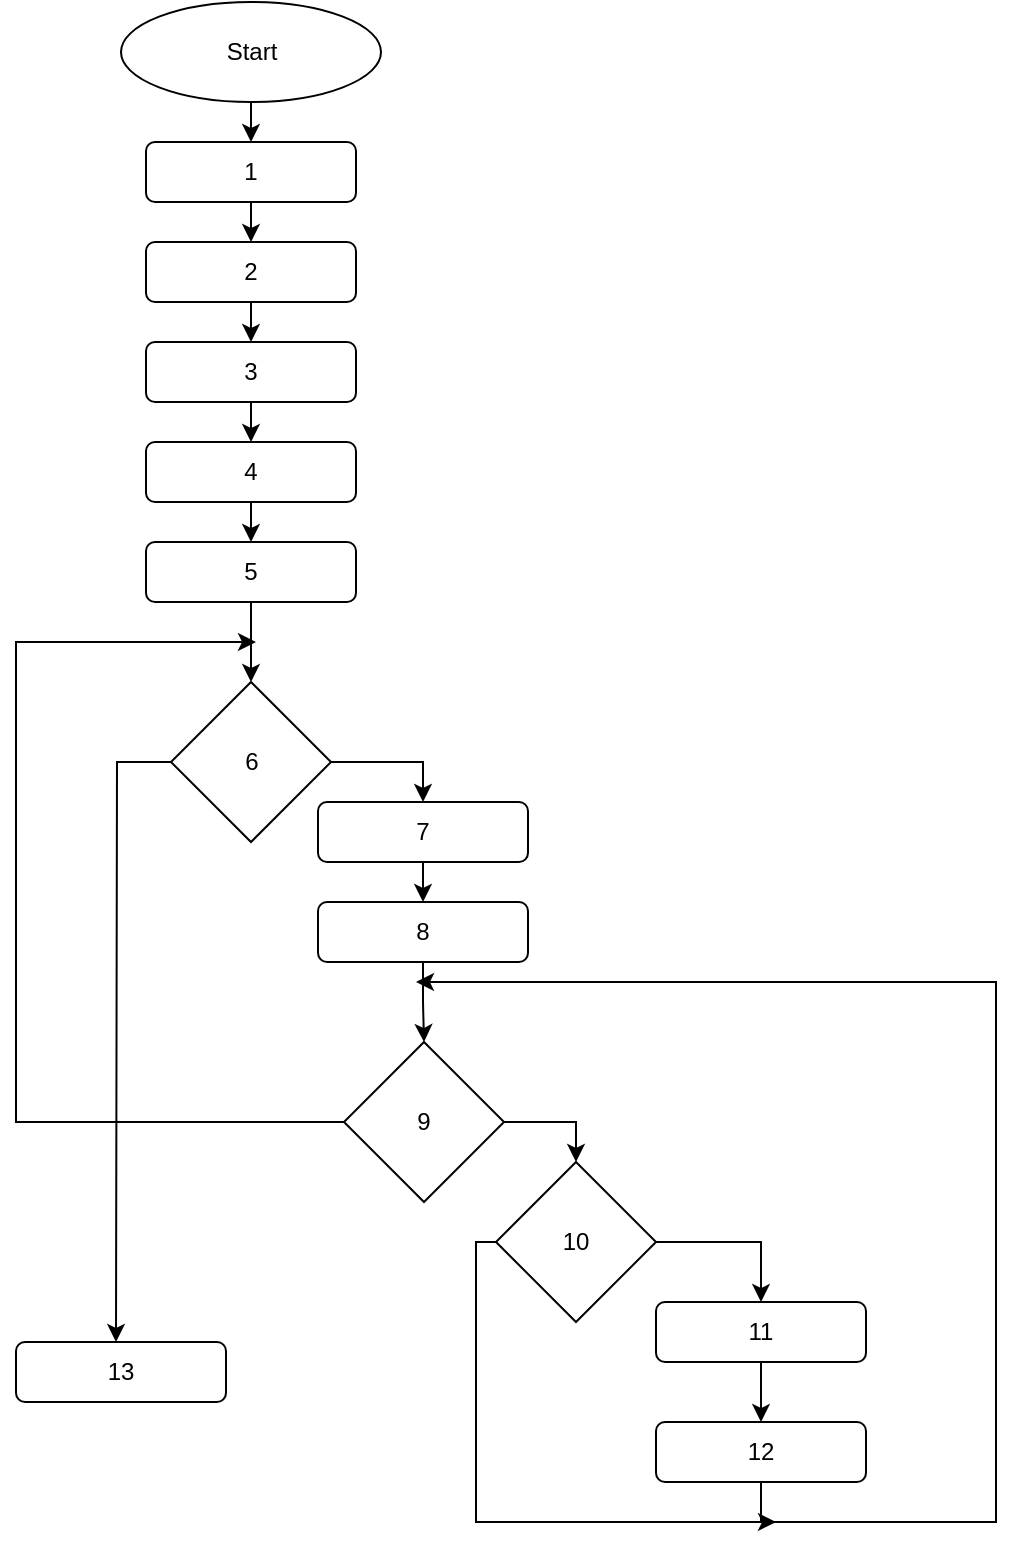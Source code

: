 <mxfile version="14.7.0" type="device"><diagram id="C5RBs43oDa-KdzZeNtuy" name="Page-1"><mxGraphModel dx="1062" dy="615" grid="1" gridSize="10" guides="1" tooltips="1" connect="1" arrows="1" fold="1" page="1" pageScale="1" pageWidth="827" pageHeight="1169" math="0" shadow="0"><root><mxCell id="WIyWlLk6GJQsqaUBKTNV-0"/><mxCell id="WIyWlLk6GJQsqaUBKTNV-1" parent="WIyWlLk6GJQsqaUBKTNV-0"/><mxCell id="ZtJ7-wIy14Stj4yxGkz_-3" style="edgeStyle=orthogonalEdgeStyle;rounded=0;orthogonalLoop=1;jettySize=auto;html=1;exitX=0.5;exitY=1;exitDx=0;exitDy=0;entryX=0.5;entryY=0;entryDx=0;entryDy=0;" edge="1" parent="WIyWlLk6GJQsqaUBKTNV-1" source="ZtJ7-wIy14Stj4yxGkz_-0" target="ZtJ7-wIy14Stj4yxGkz_-2"><mxGeometry relative="1" as="geometry"/></mxCell><mxCell id="ZtJ7-wIy14Stj4yxGkz_-0" value="Start" style="ellipse;whiteSpace=wrap;html=1;" vertex="1" parent="WIyWlLk6GJQsqaUBKTNV-1"><mxGeometry x="262.5" y="30" width="130" height="50" as="geometry"/></mxCell><mxCell id="ZtJ7-wIy14Stj4yxGkz_-6" style="edgeStyle=orthogonalEdgeStyle;rounded=0;orthogonalLoop=1;jettySize=auto;html=1;exitX=0.5;exitY=1;exitDx=0;exitDy=0;entryX=0.5;entryY=0;entryDx=0;entryDy=0;" edge="1" parent="WIyWlLk6GJQsqaUBKTNV-1" source="ZtJ7-wIy14Stj4yxGkz_-2" target="ZtJ7-wIy14Stj4yxGkz_-5"><mxGeometry relative="1" as="geometry"/></mxCell><mxCell id="ZtJ7-wIy14Stj4yxGkz_-2" value="1" style="rounded=1;whiteSpace=wrap;html=1;" vertex="1" parent="WIyWlLk6GJQsqaUBKTNV-1"><mxGeometry x="275" y="100" width="105" height="30" as="geometry"/></mxCell><mxCell id="ZtJ7-wIy14Stj4yxGkz_-10" style="edgeStyle=orthogonalEdgeStyle;rounded=0;orthogonalLoop=1;jettySize=auto;html=1;exitX=0.5;exitY=1;exitDx=0;exitDy=0;entryX=0.5;entryY=0;entryDx=0;entryDy=0;" edge="1" parent="WIyWlLk6GJQsqaUBKTNV-1" source="ZtJ7-wIy14Stj4yxGkz_-5" target="ZtJ7-wIy14Stj4yxGkz_-7"><mxGeometry relative="1" as="geometry"/></mxCell><mxCell id="ZtJ7-wIy14Stj4yxGkz_-5" value="2" style="rounded=1;whiteSpace=wrap;html=1;" vertex="1" parent="WIyWlLk6GJQsqaUBKTNV-1"><mxGeometry x="275" y="150" width="105" height="30" as="geometry"/></mxCell><mxCell id="ZtJ7-wIy14Stj4yxGkz_-11" style="edgeStyle=orthogonalEdgeStyle;rounded=0;orthogonalLoop=1;jettySize=auto;html=1;exitX=0.5;exitY=1;exitDx=0;exitDy=0;entryX=0.5;entryY=0;entryDx=0;entryDy=0;" edge="1" parent="WIyWlLk6GJQsqaUBKTNV-1" source="ZtJ7-wIy14Stj4yxGkz_-7" target="ZtJ7-wIy14Stj4yxGkz_-8"><mxGeometry relative="1" as="geometry"/></mxCell><mxCell id="ZtJ7-wIy14Stj4yxGkz_-7" value="3" style="rounded=1;whiteSpace=wrap;html=1;" vertex="1" parent="WIyWlLk6GJQsqaUBKTNV-1"><mxGeometry x="275" y="200" width="105" height="30" as="geometry"/></mxCell><mxCell id="ZtJ7-wIy14Stj4yxGkz_-12" style="edgeStyle=orthogonalEdgeStyle;rounded=0;orthogonalLoop=1;jettySize=auto;html=1;exitX=0.5;exitY=1;exitDx=0;exitDy=0;entryX=0.5;entryY=0;entryDx=0;entryDy=0;" edge="1" parent="WIyWlLk6GJQsqaUBKTNV-1" source="ZtJ7-wIy14Stj4yxGkz_-8" target="ZtJ7-wIy14Stj4yxGkz_-9"><mxGeometry relative="1" as="geometry"/></mxCell><mxCell id="ZtJ7-wIy14Stj4yxGkz_-8" value="4" style="rounded=1;whiteSpace=wrap;html=1;" vertex="1" parent="WIyWlLk6GJQsqaUBKTNV-1"><mxGeometry x="275" y="250" width="105" height="30" as="geometry"/></mxCell><mxCell id="ZtJ7-wIy14Stj4yxGkz_-15" style="edgeStyle=orthogonalEdgeStyle;rounded=0;orthogonalLoop=1;jettySize=auto;html=1;exitX=0.5;exitY=1;exitDx=0;exitDy=0;entryX=0.5;entryY=0;entryDx=0;entryDy=0;" edge="1" parent="WIyWlLk6GJQsqaUBKTNV-1" source="ZtJ7-wIy14Stj4yxGkz_-9" target="ZtJ7-wIy14Stj4yxGkz_-14"><mxGeometry relative="1" as="geometry"/></mxCell><mxCell id="ZtJ7-wIy14Stj4yxGkz_-9" value="5" style="rounded=1;whiteSpace=wrap;html=1;" vertex="1" parent="WIyWlLk6GJQsqaUBKTNV-1"><mxGeometry x="275" y="300" width="105" height="30" as="geometry"/></mxCell><mxCell id="ZtJ7-wIy14Stj4yxGkz_-19" style="edgeStyle=orthogonalEdgeStyle;rounded=0;orthogonalLoop=1;jettySize=auto;html=1;exitX=1;exitY=0.5;exitDx=0;exitDy=0;entryX=0.5;entryY=0;entryDx=0;entryDy=0;" edge="1" parent="WIyWlLk6GJQsqaUBKTNV-1" source="ZtJ7-wIy14Stj4yxGkz_-14" target="ZtJ7-wIy14Stj4yxGkz_-16"><mxGeometry relative="1" as="geometry"/></mxCell><mxCell id="ZtJ7-wIy14Stj4yxGkz_-35" style="edgeStyle=orthogonalEdgeStyle;rounded=0;orthogonalLoop=1;jettySize=auto;html=1;exitX=0;exitY=0.5;exitDx=0;exitDy=0;" edge="1" parent="WIyWlLk6GJQsqaUBKTNV-1" source="ZtJ7-wIy14Stj4yxGkz_-14"><mxGeometry relative="1" as="geometry"><mxPoint x="260" y="700" as="targetPoint"/></mxGeometry></mxCell><mxCell id="ZtJ7-wIy14Stj4yxGkz_-14" value="6" style="rhombus;whiteSpace=wrap;html=1;" vertex="1" parent="WIyWlLk6GJQsqaUBKTNV-1"><mxGeometry x="287.5" y="370" width="80" height="80" as="geometry"/></mxCell><mxCell id="ZtJ7-wIy14Stj4yxGkz_-18" style="edgeStyle=orthogonalEdgeStyle;rounded=0;orthogonalLoop=1;jettySize=auto;html=1;exitX=0.5;exitY=1;exitDx=0;exitDy=0;entryX=0.5;entryY=0;entryDx=0;entryDy=0;" edge="1" parent="WIyWlLk6GJQsqaUBKTNV-1" source="ZtJ7-wIy14Stj4yxGkz_-16" target="ZtJ7-wIy14Stj4yxGkz_-17"><mxGeometry relative="1" as="geometry"/></mxCell><mxCell id="ZtJ7-wIy14Stj4yxGkz_-16" value="7" style="rounded=1;whiteSpace=wrap;html=1;" vertex="1" parent="WIyWlLk6GJQsqaUBKTNV-1"><mxGeometry x="361" y="430" width="105" height="30" as="geometry"/></mxCell><mxCell id="ZtJ7-wIy14Stj4yxGkz_-23" style="edgeStyle=orthogonalEdgeStyle;rounded=0;orthogonalLoop=1;jettySize=auto;html=1;exitX=0.5;exitY=1;exitDx=0;exitDy=0;entryX=0.5;entryY=0;entryDx=0;entryDy=0;" edge="1" parent="WIyWlLk6GJQsqaUBKTNV-1" source="ZtJ7-wIy14Stj4yxGkz_-17" target="ZtJ7-wIy14Stj4yxGkz_-22"><mxGeometry relative="1" as="geometry"/></mxCell><mxCell id="ZtJ7-wIy14Stj4yxGkz_-17" value="8" style="rounded=1;whiteSpace=wrap;html=1;" vertex="1" parent="WIyWlLk6GJQsqaUBKTNV-1"><mxGeometry x="361" y="480" width="105" height="30" as="geometry"/></mxCell><mxCell id="ZtJ7-wIy14Stj4yxGkz_-30" style="edgeStyle=orthogonalEdgeStyle;rounded=0;orthogonalLoop=1;jettySize=auto;html=1;exitX=1;exitY=0.5;exitDx=0;exitDy=0;entryX=0.5;entryY=0;entryDx=0;entryDy=0;" edge="1" parent="WIyWlLk6GJQsqaUBKTNV-1" source="ZtJ7-wIy14Stj4yxGkz_-22" target="ZtJ7-wIy14Stj4yxGkz_-24"><mxGeometry relative="1" as="geometry"/></mxCell><mxCell id="ZtJ7-wIy14Stj4yxGkz_-36" style="edgeStyle=orthogonalEdgeStyle;rounded=0;orthogonalLoop=1;jettySize=auto;html=1;exitX=0;exitY=0.5;exitDx=0;exitDy=0;" edge="1" parent="WIyWlLk6GJQsqaUBKTNV-1" source="ZtJ7-wIy14Stj4yxGkz_-22"><mxGeometry relative="1" as="geometry"><mxPoint x="330" y="350" as="targetPoint"/><Array as="points"><mxPoint x="210" y="590"/><mxPoint x="210" y="350"/></Array></mxGeometry></mxCell><mxCell id="ZtJ7-wIy14Stj4yxGkz_-22" value="9" style="rhombus;whiteSpace=wrap;html=1;" vertex="1" parent="WIyWlLk6GJQsqaUBKTNV-1"><mxGeometry x="374" y="550" width="80" height="80" as="geometry"/></mxCell><mxCell id="ZtJ7-wIy14Stj4yxGkz_-28" style="edgeStyle=orthogonalEdgeStyle;rounded=0;orthogonalLoop=1;jettySize=auto;html=1;exitX=1;exitY=0.5;exitDx=0;exitDy=0;entryX=0.5;entryY=0;entryDx=0;entryDy=0;" edge="1" parent="WIyWlLk6GJQsqaUBKTNV-1" source="ZtJ7-wIy14Stj4yxGkz_-24" target="ZtJ7-wIy14Stj4yxGkz_-26"><mxGeometry relative="1" as="geometry"/></mxCell><mxCell id="ZtJ7-wIy14Stj4yxGkz_-33" style="edgeStyle=orthogonalEdgeStyle;rounded=0;orthogonalLoop=1;jettySize=auto;html=1;exitX=0;exitY=0.5;exitDx=0;exitDy=0;" edge="1" parent="WIyWlLk6GJQsqaUBKTNV-1" source="ZtJ7-wIy14Stj4yxGkz_-24"><mxGeometry relative="1" as="geometry"><mxPoint x="590" y="790" as="targetPoint"/><Array as="points"><mxPoint x="440" y="650"/><mxPoint x="440" y="790"/></Array></mxGeometry></mxCell><mxCell id="ZtJ7-wIy14Stj4yxGkz_-24" value="10" style="rhombus;whiteSpace=wrap;html=1;" vertex="1" parent="WIyWlLk6GJQsqaUBKTNV-1"><mxGeometry x="450" y="610" width="80" height="80" as="geometry"/></mxCell><mxCell id="ZtJ7-wIy14Stj4yxGkz_-25" style="edgeStyle=orthogonalEdgeStyle;rounded=0;orthogonalLoop=1;jettySize=auto;html=1;exitX=0.5;exitY=1;exitDx=0;exitDy=0;entryX=0.5;entryY=0;entryDx=0;entryDy=0;" edge="1" parent="WIyWlLk6GJQsqaUBKTNV-1" source="ZtJ7-wIy14Stj4yxGkz_-26" target="ZtJ7-wIy14Stj4yxGkz_-27"><mxGeometry relative="1" as="geometry"/></mxCell><mxCell id="ZtJ7-wIy14Stj4yxGkz_-26" value="11" style="rounded=1;whiteSpace=wrap;html=1;" vertex="1" parent="WIyWlLk6GJQsqaUBKTNV-1"><mxGeometry x="530" y="680" width="105" height="30" as="geometry"/></mxCell><mxCell id="ZtJ7-wIy14Stj4yxGkz_-32" style="edgeStyle=orthogonalEdgeStyle;rounded=0;orthogonalLoop=1;jettySize=auto;html=1;exitX=0.5;exitY=1;exitDx=0;exitDy=0;" edge="1" parent="WIyWlLk6GJQsqaUBKTNV-1" source="ZtJ7-wIy14Stj4yxGkz_-27"><mxGeometry relative="1" as="geometry"><mxPoint x="410" y="520" as="targetPoint"/><Array as="points"><mxPoint x="583" y="790"/><mxPoint x="700" y="790"/><mxPoint x="700" y="520"/></Array></mxGeometry></mxCell><mxCell id="ZtJ7-wIy14Stj4yxGkz_-27" value="12" style="rounded=1;whiteSpace=wrap;html=1;" vertex="1" parent="WIyWlLk6GJQsqaUBKTNV-1"><mxGeometry x="530" y="740" width="105" height="30" as="geometry"/></mxCell><mxCell id="ZtJ7-wIy14Stj4yxGkz_-37" value="13" style="rounded=1;whiteSpace=wrap;html=1;" vertex="1" parent="WIyWlLk6GJQsqaUBKTNV-1"><mxGeometry x="210" y="700" width="105" height="30" as="geometry"/></mxCell></root></mxGraphModel></diagram></mxfile>